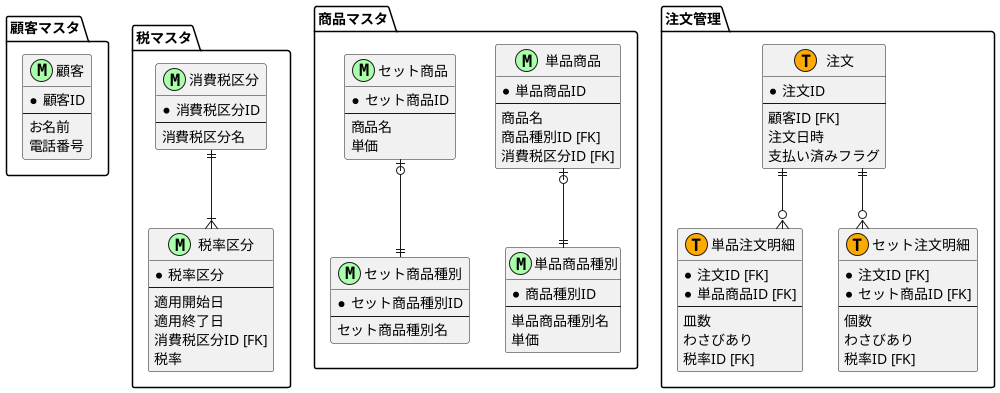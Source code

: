 @startuml settings

skinparam Linetype ortho
!define MASTER_MARK_COLOR AAFFAA
!define TRANSACTION_MARK_COLOR FFAA00

package 顧客マスタ {
    entity 顧客 <<M,MASTER_MARK_COLOR>> {
        * 顧客ID
        --
        お名前
        電話番号
    }
}

package 税マスタ {
    entity 消費税区分 <<M,MASTER_MARK_COLOR>> {
        * 消費税区分ID
        --
        消費税区分名
    }

    entity 税率区分 <<M,MASTER_MARK_COLOR>> {
        * 税率区分
        --
        適用開始日
        適用終了日
        消費税区分ID [FK]
        税率
    }

    消費税区分 ||--|{ 税率区分
}

package 商品マスタ {
    entity 単品商品 <<M,MASTER_MARK_COLOR>> {
        * 単品商品ID
        --
        商品名
        商品種別ID [FK]
        消費税区分ID [FK]
    }

    entity 単品商品種別 <<M,MASTER_MARK_COLOR>> {
        * 商品種別ID
        --
        単品商品種別名
        単価
    }

    entity セット商品 <<M,MASTER_MARK_COLOR>> {
        * セット商品ID
        --
        商品名
        単価
    }

    entity セット商品種別 <<M,MASTER_MARK_COLOR>> {
        * セット商品種別ID
        --
        セット商品種別名
    }

    単品商品 |o--|| 単品商品種別
    セット商品 |o--|| セット商品種別
}

package 注文管理 {
    entity 注文 <<T,TRANSACTION_MARK_COLOR>> {
        * 注文ID
        --
        顧客ID [FK]
        注文日時
        支払い済みフラグ
    }

    entity 単品注文明細 <<T,TRANSACTION_MARK_COLOR>> {
        * 注文ID [FK]
        * 単品商品ID [FK]
        --
        皿数
        わさびあり
        税率ID [FK]
    }

    entity セット注文明細 <<T,TRANSACTION_MARK_COLOR>> {
        * 注文ID [FK]
        * セット商品ID [FK]
        --
        個数
        わさびあり
        税率ID [FK]
    }

    注文 ||-do-o{ 単品注文明細
    注文 ||-do-o{ セット注文明細
}

@enduml